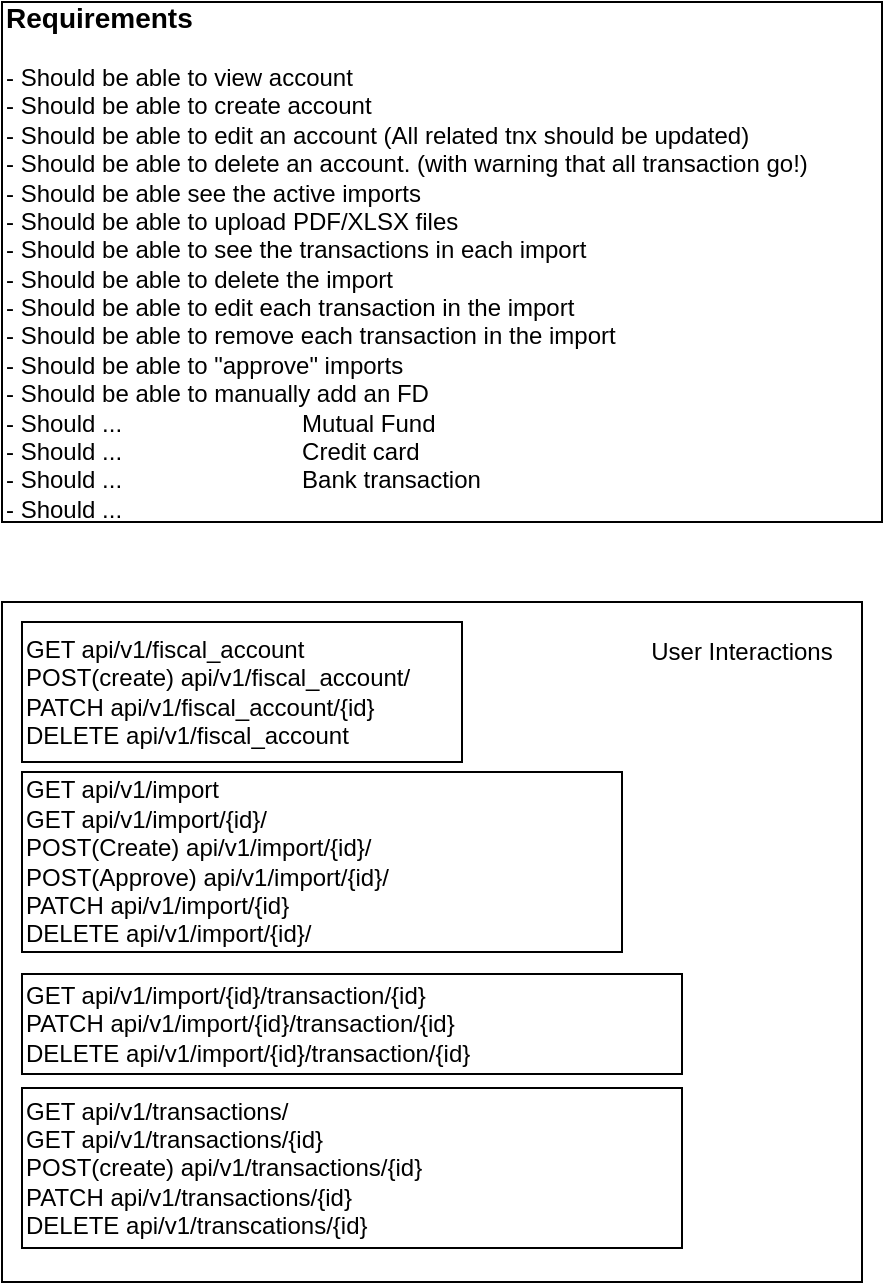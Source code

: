 <mxfile version="25.0.3">
  <diagram name="Page-1" id="eVZXr5p9kDonHc2u2Mo0">
    <mxGraphModel dx="1434" dy="795" grid="1" gridSize="10" guides="1" tooltips="1" connect="1" arrows="1" fold="1" page="1" pageScale="1" pageWidth="850" pageHeight="1100" math="0" shadow="0">
      <root>
        <mxCell id="0" />
        <mxCell id="1" parent="0" />
        <mxCell id="iOSRRkHD-fxjfYmqYRO--1" value="&lt;div align=&quot;left&quot;&gt;&lt;font style=&quot;font-size: 14px;&quot;&gt;&lt;b&gt;Requirements&lt;br&gt;&lt;/b&gt;&lt;/font&gt;&lt;br&gt;- Should be able to view account&lt;br&gt;- Should be able to create account&lt;br&gt;- Should be able to edit an account (All related tnx should be updated)&lt;br&gt;- Should be able to delete an account. (with warning that all transaction go!)&lt;br&gt;- Should be able see the active imports&lt;br&gt;- Should be able to upload PDF/XLSX files&lt;br&gt;- Should be able to see the transactions in each import&lt;br&gt;- Should be able to delete the import&lt;br&gt;- Should be able to edit each transaction in the import&lt;/div&gt;&lt;div align=&quot;left&quot;&gt;- Should be able to remove each transaction in the import&lt;br&gt;- Should be able to &quot;approve&quot; imports&lt;br&gt;- Should be able to manually add an FD&lt;br&gt;- Should ...&amp;nbsp;&amp;nbsp;&amp;nbsp;&amp;nbsp;&amp;nbsp;&amp;nbsp;&amp;nbsp;&amp;nbsp;&amp;nbsp;&amp;nbsp;&amp;nbsp;&amp;nbsp;&amp;nbsp;&amp;nbsp;&amp;nbsp;&amp;nbsp;&amp;nbsp;&amp;nbsp;&amp;nbsp;&amp;nbsp;&amp;nbsp;&amp;nbsp;&amp;nbsp;&amp;nbsp;&amp;nbsp;&amp;nbsp; Mutual Fund&lt;br&gt;- Should ...&amp;nbsp;&amp;nbsp;&amp;nbsp;&amp;nbsp;&amp;nbsp;&amp;nbsp;&amp;nbsp;&amp;nbsp;&amp;nbsp;&amp;nbsp;&amp;nbsp;&amp;nbsp;&amp;nbsp;&amp;nbsp;&amp;nbsp;&amp;nbsp;&amp;nbsp;&amp;nbsp;&amp;nbsp;&amp;nbsp;&amp;nbsp;&amp;nbsp;&amp;nbsp;&amp;nbsp;&amp;nbsp;&amp;nbsp; Credit card&lt;br&gt;- Should ...&amp;nbsp;&amp;nbsp;&amp;nbsp;&amp;nbsp;&amp;nbsp;&amp;nbsp;&amp;nbsp;&amp;nbsp;&amp;nbsp;&amp;nbsp;&amp;nbsp;&amp;nbsp;&amp;nbsp;&amp;nbsp;&amp;nbsp;&amp;nbsp;&amp;nbsp;&amp;nbsp;&amp;nbsp;&amp;nbsp;&amp;nbsp;&amp;nbsp;&amp;nbsp;&amp;nbsp;&amp;nbsp;&amp;nbsp; Bank transaction&lt;br&gt;- Should ...&amp;nbsp;&amp;nbsp;&amp;nbsp;&amp;nbsp;&amp;nbsp;&amp;nbsp;&amp;nbsp;&amp;nbsp;&amp;nbsp;&amp;nbsp;&amp;nbsp;&amp;nbsp;&amp;nbsp;&amp;nbsp;&amp;nbsp;&amp;nbsp;&amp;nbsp;&amp;nbsp;&amp;nbsp;&amp;nbsp;&amp;nbsp;&amp;nbsp;&amp;nbsp;&amp;nbsp;&amp;nbsp;&amp;nbsp; &lt;/div&gt;" style="rounded=0;whiteSpace=wrap;html=1;align=left;" parent="1" vertex="1">
          <mxGeometry x="40" y="180" width="440" height="260" as="geometry" />
        </mxCell>
        <mxCell id="iOSRRkHD-fxjfYmqYRO--10" value="" style="rounded=0;whiteSpace=wrap;html=1;" parent="1" vertex="1">
          <mxGeometry x="40" y="480" width="430" height="340" as="geometry" />
        </mxCell>
        <mxCell id="iOSRRkHD-fxjfYmqYRO--2" value="&lt;div align=&quot;left&quot;&gt;GET api/v1/fiscal_account&lt;br&gt;POST(create) api/v1/fiscal_account/&lt;br&gt;PATCH api/v1/fiscal_account/{id}&lt;br&gt;DELETE api/v1/fiscal_account&lt;/div&gt;" style="rounded=0;whiteSpace=wrap;html=1;align=left;" parent="1" vertex="1">
          <mxGeometry x="50" y="490" width="220" height="70" as="geometry" />
        </mxCell>
        <mxCell id="iOSRRkHD-fxjfYmqYRO--5" value="GET api/v1/import&lt;br&gt;&lt;div align=&quot;left&quot;&gt;GET api/v1/import/{id}/&lt;br&gt;POST(Create) api/v1/import/{id}/&lt;br&gt;POST(Approve) api/v1/import/{id}/&lt;br&gt;PATCH api/v1/import/{id}&lt;br&gt;&lt;/div&gt;DELETE api/v1/import/{id}/" style="rounded=0;whiteSpace=wrap;html=1;align=left;" parent="1" vertex="1">
          <mxGeometry x="50" y="565" width="300" height="90" as="geometry" />
        </mxCell>
        <mxCell id="iOSRRkHD-fxjfYmqYRO--7" value="&lt;div align=&quot;left&quot;&gt;GET api/v1/import/{id}/transaction/{id}&lt;br&gt;&lt;/div&gt;PATCH api/v1/import/{id}/transaction/{id}&lt;br&gt;DELETE api/v1/import/{id}/transaction/{id}" style="rounded=0;whiteSpace=wrap;html=1;align=left;" parent="1" vertex="1">
          <mxGeometry x="50" y="666" width="330" height="50" as="geometry" />
        </mxCell>
        <mxCell id="iOSRRkHD-fxjfYmqYRO--8" value="&lt;div align=&quot;left&quot;&gt;GET api/v1/transactions/&lt;/div&gt;GET api/v1/transactions/{id}&lt;br&gt;POST(create) api/v1/transactions/{id}&lt;br&gt;PATCH api/v1/transactions/{id}&lt;div&gt;DELETE api/v1/transcations/{id}&lt;br&gt;&lt;/div&gt;" style="rounded=0;whiteSpace=wrap;html=1;align=left;" parent="1" vertex="1">
          <mxGeometry x="50" y="723" width="330" height="80" as="geometry" />
        </mxCell>
        <mxCell id="iOSRRkHD-fxjfYmqYRO--11" value="User Interactions" style="text;html=1;align=center;verticalAlign=middle;whiteSpace=wrap;rounded=0;" parent="1" vertex="1">
          <mxGeometry x="360" y="490" width="100" height="30" as="geometry" />
        </mxCell>
      </root>
    </mxGraphModel>
  </diagram>
</mxfile>
